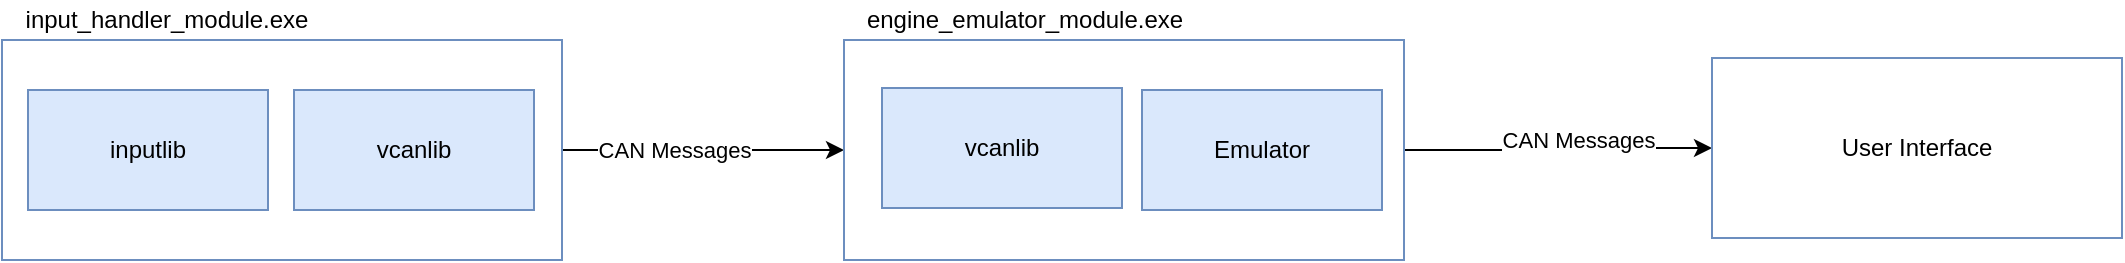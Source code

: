 <mxfile version="17.4.2" type="device"><diagram id="bhJge8i4fhjoZwrE0IK8" name="Page-1"><mxGraphModel dx="1355" dy="878" grid="1" gridSize="10" guides="1" tooltips="1" connect="1" arrows="1" fold="1" page="1" pageScale="1" pageWidth="850" pageHeight="1100" math="0" shadow="0"><root><mxCell id="0"/><mxCell id="1" parent="0"/><mxCell id="zOJIjYFr-7NJnpZ4iask-5" style="edgeStyle=orthogonalEdgeStyle;rounded=0;orthogonalLoop=1;jettySize=auto;html=1;exitX=1;exitY=0.5;exitDx=0;exitDy=0;entryX=0;entryY=0.5;entryDx=0;entryDy=0;" edge="1" parent="1" source="zOJIjYFr-7NJnpZ4iask-1" target="zOJIjYFr-7NJnpZ4iask-3"><mxGeometry relative="1" as="geometry"/></mxCell><mxCell id="zOJIjYFr-7NJnpZ4iask-6" value="CAN Messages" style="edgeLabel;html=1;align=center;verticalAlign=middle;resizable=0;points=[];" vertex="1" connectable="0" parent="zOJIjYFr-7NJnpZ4iask-5"><mxGeometry x="-0.206" relative="1" as="geometry"><mxPoint as="offset"/></mxGeometry></mxCell><mxCell id="zOJIjYFr-7NJnpZ4iask-1" value="" style="rounded=0;whiteSpace=wrap;html=1;fillColor=#FFFFFF;strokeColor=#6c8ebf;" vertex="1" parent="1"><mxGeometry x="40" y="300" width="280" height="110" as="geometry"/></mxCell><mxCell id="zOJIjYFr-7NJnpZ4iask-2" value="input_handler_module.exe" style="text;html=1;align=center;verticalAlign=middle;resizable=0;points=[];autosize=1;strokeColor=none;fillColor=none;" vertex="1" parent="1"><mxGeometry x="42" y="280" width="160" height="20" as="geometry"/></mxCell><mxCell id="zOJIjYFr-7NJnpZ4iask-9" style="edgeStyle=orthogonalEdgeStyle;rounded=0;orthogonalLoop=1;jettySize=auto;html=1;exitX=1;exitY=0.5;exitDx=0;exitDy=0;entryX=0;entryY=0.5;entryDx=0;entryDy=0;" edge="1" parent="1" source="zOJIjYFr-7NJnpZ4iask-3" target="zOJIjYFr-7NJnpZ4iask-7"><mxGeometry relative="1" as="geometry"/></mxCell><mxCell id="zOJIjYFr-7NJnpZ4iask-10" value="CAN Messages" style="edgeLabel;html=1;align=center;verticalAlign=middle;resizable=0;points=[];" vertex="1" connectable="0" parent="zOJIjYFr-7NJnpZ4iask-9"><mxGeometry x="0.13" y="4" relative="1" as="geometry"><mxPoint as="offset"/></mxGeometry></mxCell><mxCell id="zOJIjYFr-7NJnpZ4iask-3" value="" style="rounded=0;whiteSpace=wrap;html=1;fillColor=#FFFFFF;strokeColor=#6c8ebf;" vertex="1" parent="1"><mxGeometry x="461" y="300" width="280" height="110" as="geometry"/></mxCell><mxCell id="zOJIjYFr-7NJnpZ4iask-4" value="engine_emulator_module.exe" style="text;html=1;align=center;verticalAlign=middle;resizable=0;points=[];autosize=1;strokeColor=none;fillColor=none;" vertex="1" parent="1"><mxGeometry x="466" y="280" width="170" height="20" as="geometry"/></mxCell><mxCell id="zOJIjYFr-7NJnpZ4iask-7" value="User Interface" style="rounded=0;whiteSpace=wrap;html=1;fillColor=#FFFFFF;strokeColor=#6c8ebf;" vertex="1" parent="1"><mxGeometry x="895" y="309" width="205" height="90" as="geometry"/></mxCell><mxCell id="zOJIjYFr-7NJnpZ4iask-11" value="inputlib" style="rounded=0;whiteSpace=wrap;html=1;fillColor=#dae8fc;strokeColor=#6c8ebf;" vertex="1" parent="1"><mxGeometry x="53" y="325" width="120" height="60" as="geometry"/></mxCell><mxCell id="zOJIjYFr-7NJnpZ4iask-12" value="vcanlib" style="rounded=0;whiteSpace=wrap;html=1;fillColor=#dae8fc;strokeColor=#6c8ebf;" vertex="1" parent="1"><mxGeometry x="186" y="325" width="120" height="60" as="geometry"/></mxCell><mxCell id="zOJIjYFr-7NJnpZ4iask-13" value="vcanlib" style="rounded=0;whiteSpace=wrap;html=1;fillColor=#dae8fc;strokeColor=#6c8ebf;" vertex="1" parent="1"><mxGeometry x="480" y="324" width="120" height="60" as="geometry"/></mxCell><mxCell id="zOJIjYFr-7NJnpZ4iask-14" value="Emulator" style="rounded=0;whiteSpace=wrap;html=1;fillColor=#dae8fc;strokeColor=#6c8ebf;" vertex="1" parent="1"><mxGeometry x="610" y="325" width="120" height="60" as="geometry"/></mxCell></root></mxGraphModel></diagram></mxfile>
